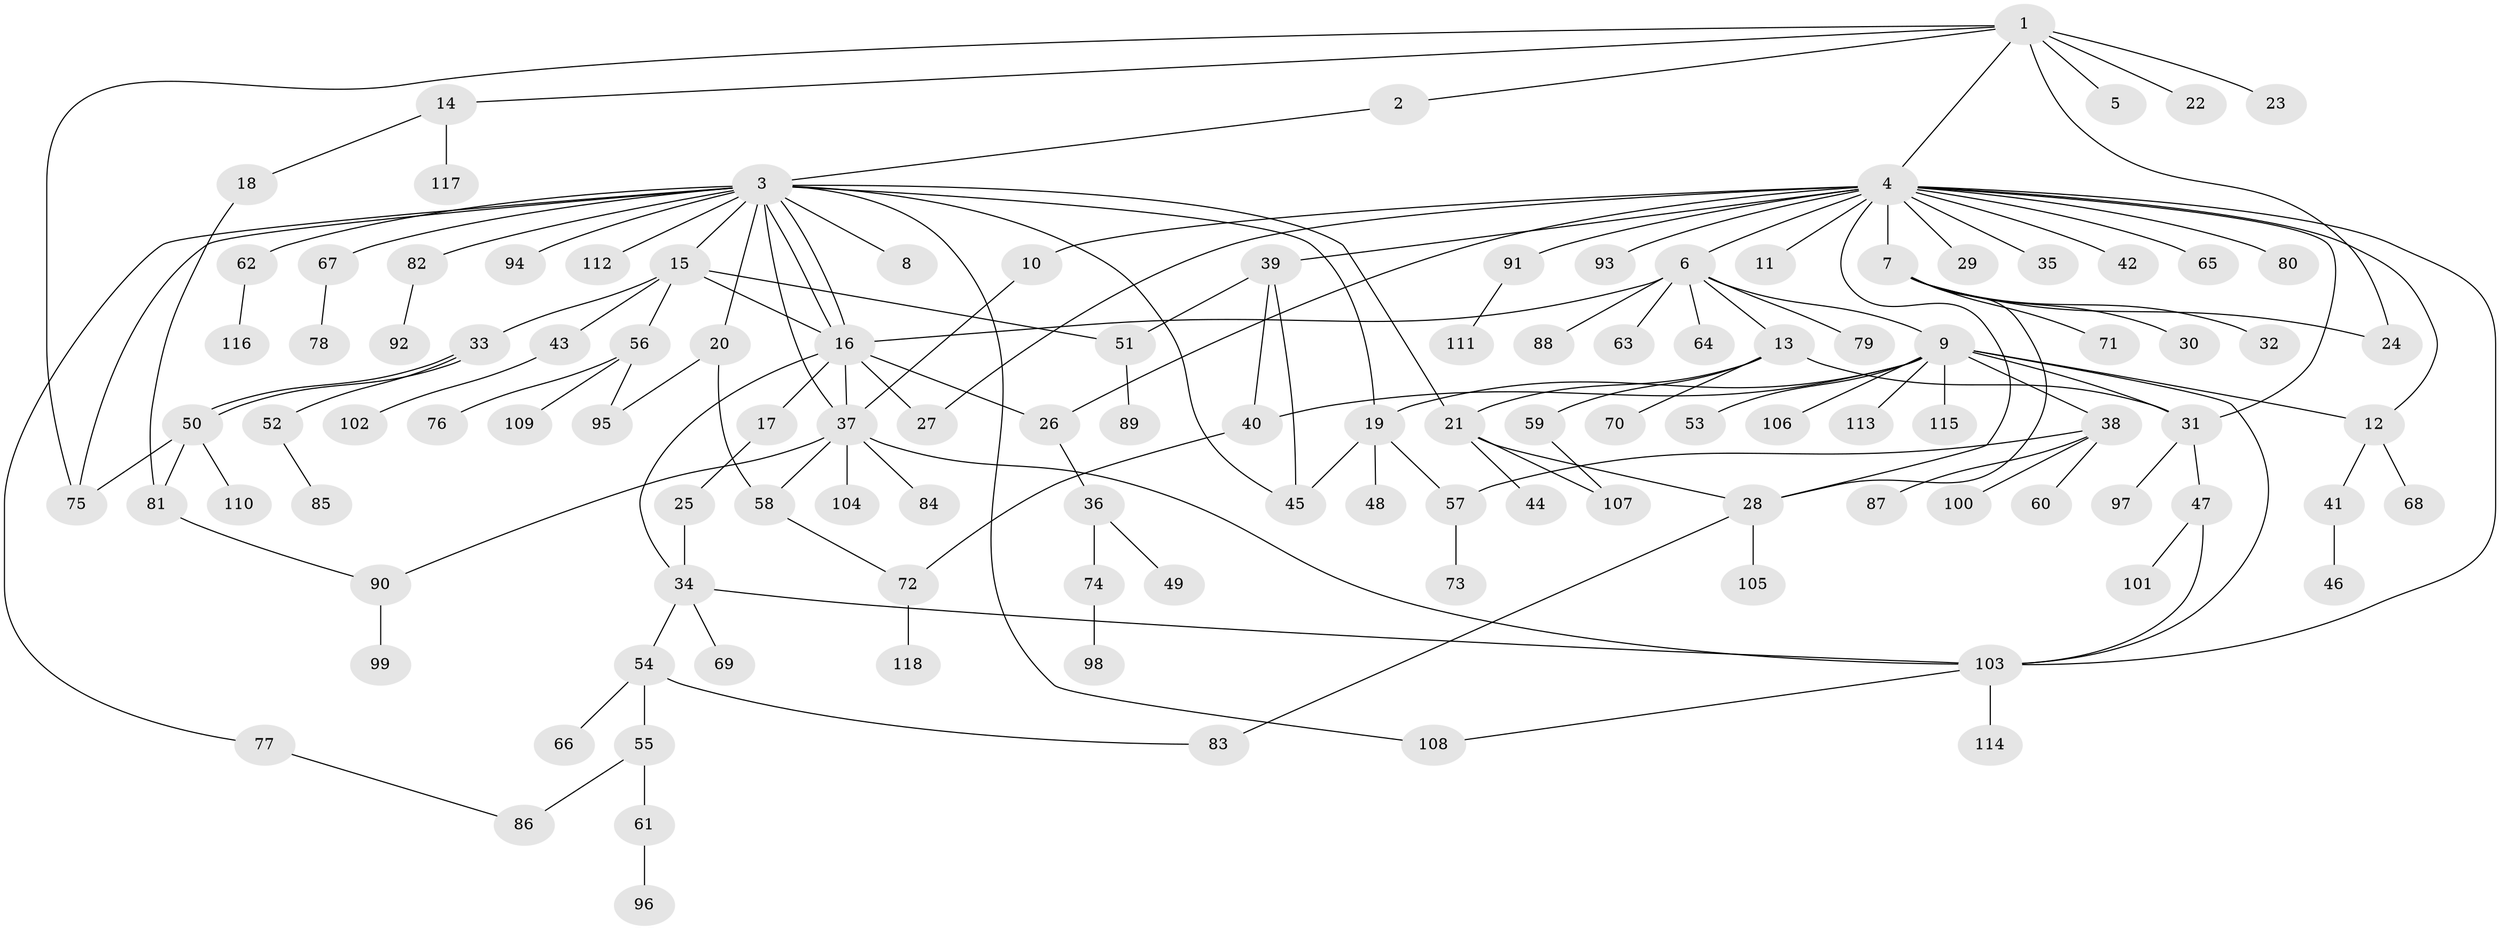 // Generated by graph-tools (version 1.1) at 2025/14/03/09/25 04:14:23]
// undirected, 118 vertices, 154 edges
graph export_dot {
graph [start="1"]
  node [color=gray90,style=filled];
  1;
  2;
  3;
  4;
  5;
  6;
  7;
  8;
  9;
  10;
  11;
  12;
  13;
  14;
  15;
  16;
  17;
  18;
  19;
  20;
  21;
  22;
  23;
  24;
  25;
  26;
  27;
  28;
  29;
  30;
  31;
  32;
  33;
  34;
  35;
  36;
  37;
  38;
  39;
  40;
  41;
  42;
  43;
  44;
  45;
  46;
  47;
  48;
  49;
  50;
  51;
  52;
  53;
  54;
  55;
  56;
  57;
  58;
  59;
  60;
  61;
  62;
  63;
  64;
  65;
  66;
  67;
  68;
  69;
  70;
  71;
  72;
  73;
  74;
  75;
  76;
  77;
  78;
  79;
  80;
  81;
  82;
  83;
  84;
  85;
  86;
  87;
  88;
  89;
  90;
  91;
  92;
  93;
  94;
  95;
  96;
  97;
  98;
  99;
  100;
  101;
  102;
  103;
  104;
  105;
  106;
  107;
  108;
  109;
  110;
  111;
  112;
  113;
  114;
  115;
  116;
  117;
  118;
  1 -- 2;
  1 -- 4;
  1 -- 5;
  1 -- 14;
  1 -- 22;
  1 -- 23;
  1 -- 24;
  1 -- 75;
  2 -- 3;
  3 -- 8;
  3 -- 15;
  3 -- 16;
  3 -- 16;
  3 -- 19;
  3 -- 20;
  3 -- 21;
  3 -- 37;
  3 -- 45;
  3 -- 62;
  3 -- 67;
  3 -- 75;
  3 -- 77;
  3 -- 82;
  3 -- 94;
  3 -- 108;
  3 -- 112;
  4 -- 6;
  4 -- 7;
  4 -- 10;
  4 -- 11;
  4 -- 12;
  4 -- 26;
  4 -- 27;
  4 -- 28;
  4 -- 29;
  4 -- 31;
  4 -- 35;
  4 -- 39;
  4 -- 42;
  4 -- 65;
  4 -- 80;
  4 -- 91;
  4 -- 93;
  4 -- 103;
  6 -- 9;
  6 -- 13;
  6 -- 16;
  6 -- 63;
  6 -- 64;
  6 -- 79;
  6 -- 88;
  7 -- 24;
  7 -- 28;
  7 -- 30;
  7 -- 32;
  7 -- 71;
  9 -- 12;
  9 -- 19;
  9 -- 31;
  9 -- 38;
  9 -- 40;
  9 -- 53;
  9 -- 103;
  9 -- 106;
  9 -- 113;
  9 -- 115;
  10 -- 37;
  12 -- 41;
  12 -- 68;
  13 -- 21;
  13 -- 31;
  13 -- 59;
  13 -- 70;
  14 -- 18;
  14 -- 117;
  15 -- 16;
  15 -- 33;
  15 -- 43;
  15 -- 51;
  15 -- 56;
  16 -- 17;
  16 -- 26;
  16 -- 27;
  16 -- 34;
  16 -- 37;
  17 -- 25;
  18 -- 81;
  19 -- 45;
  19 -- 48;
  19 -- 57;
  20 -- 58;
  20 -- 95;
  21 -- 28;
  21 -- 44;
  21 -- 107;
  25 -- 34;
  26 -- 36;
  28 -- 83;
  28 -- 105;
  31 -- 47;
  31 -- 97;
  33 -- 50;
  33 -- 50;
  33 -- 52;
  34 -- 54;
  34 -- 69;
  34 -- 103;
  36 -- 49;
  36 -- 74;
  37 -- 58;
  37 -- 84;
  37 -- 90;
  37 -- 103;
  37 -- 104;
  38 -- 57;
  38 -- 60;
  38 -- 87;
  38 -- 100;
  39 -- 40;
  39 -- 45;
  39 -- 51;
  40 -- 72;
  41 -- 46;
  43 -- 102;
  47 -- 101;
  47 -- 103;
  50 -- 75;
  50 -- 81;
  50 -- 110;
  51 -- 89;
  52 -- 85;
  54 -- 55;
  54 -- 66;
  54 -- 83;
  55 -- 61;
  55 -- 86;
  56 -- 76;
  56 -- 95;
  56 -- 109;
  57 -- 73;
  58 -- 72;
  59 -- 107;
  61 -- 96;
  62 -- 116;
  67 -- 78;
  72 -- 118;
  74 -- 98;
  77 -- 86;
  81 -- 90;
  82 -- 92;
  90 -- 99;
  91 -- 111;
  103 -- 108;
  103 -- 114;
}
